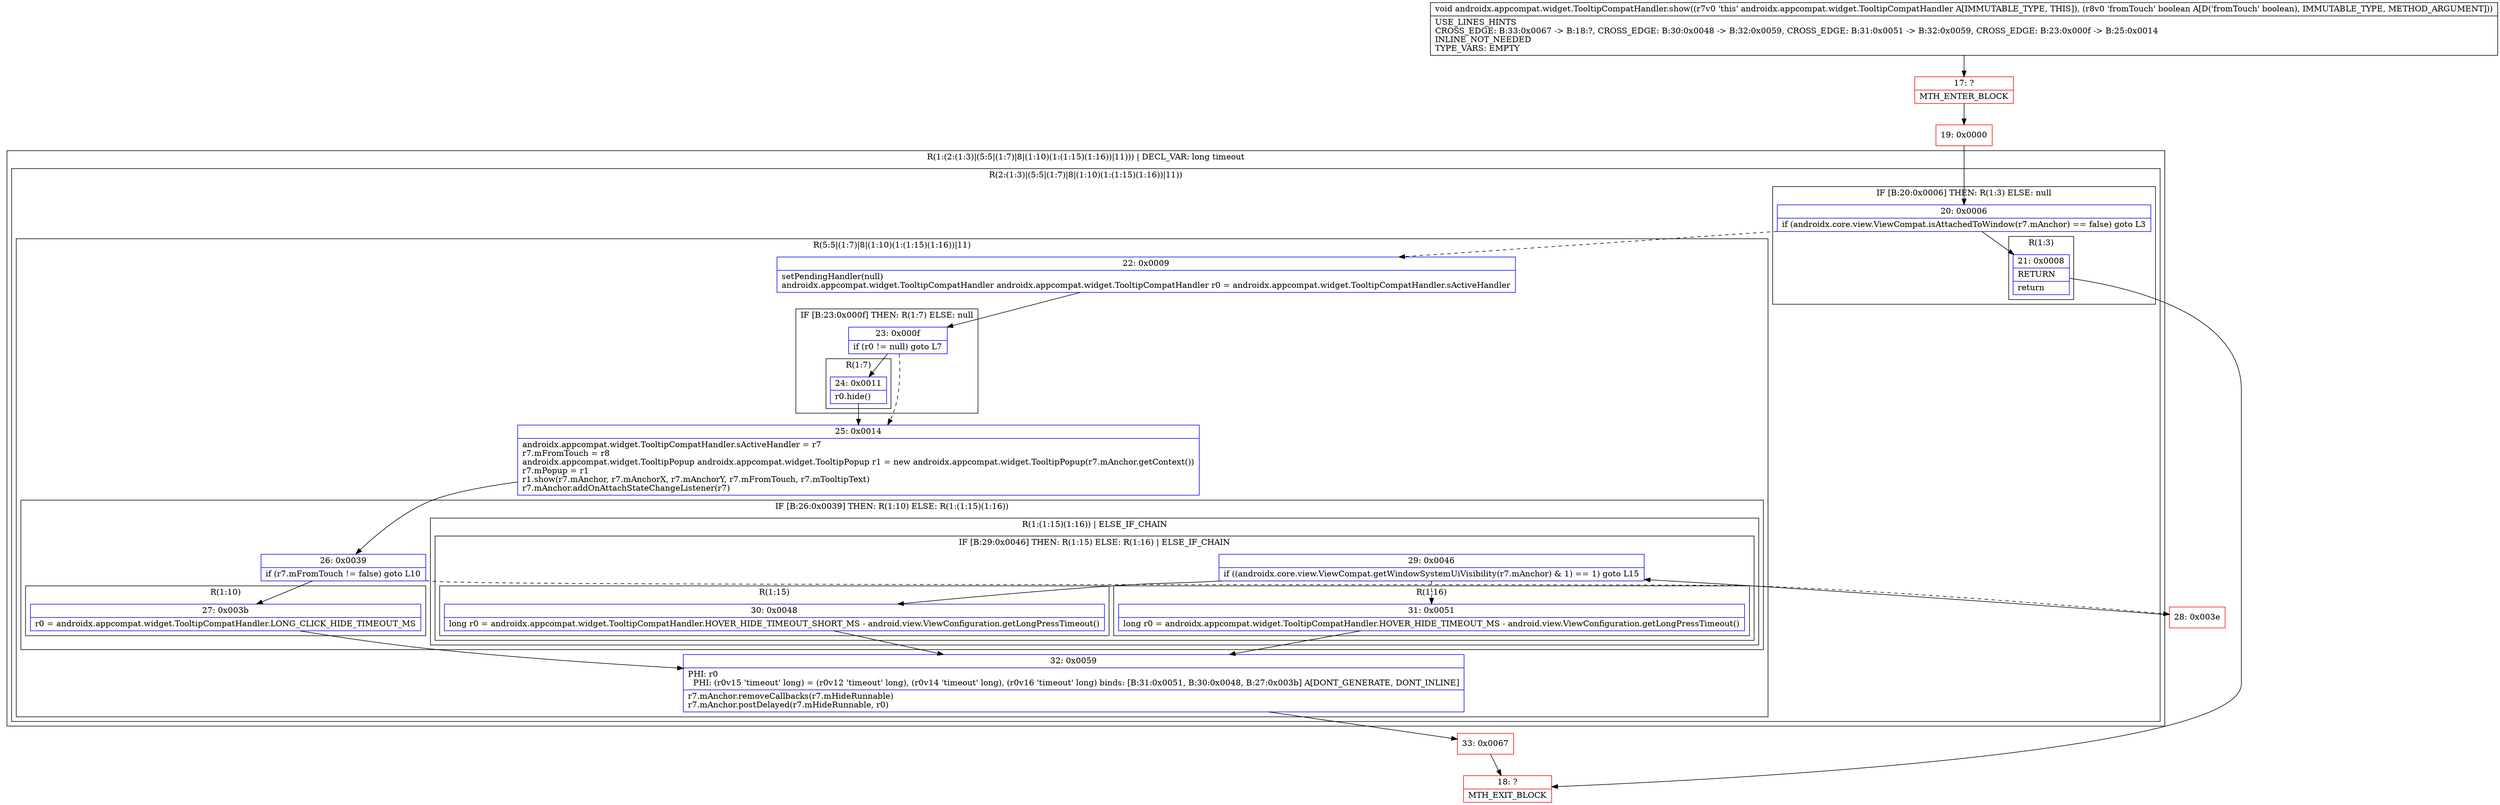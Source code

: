 digraph "CFG forandroidx.appcompat.widget.TooltipCompatHandler.show(Z)V" {
subgraph cluster_Region_2099570860 {
label = "R(1:(2:(1:3)|(5:5|(1:7)|8|(1:10)(1:(1:15)(1:16))|11))) | DECL_VAR: long timeout\l";
node [shape=record,color=blue];
subgraph cluster_Region_86098973 {
label = "R(2:(1:3)|(5:5|(1:7)|8|(1:10)(1:(1:15)(1:16))|11))";
node [shape=record,color=blue];
subgraph cluster_IfRegion_220690706 {
label = "IF [B:20:0x0006] THEN: R(1:3) ELSE: null";
node [shape=record,color=blue];
Node_20 [shape=record,label="{20\:\ 0x0006|if (androidx.core.view.ViewCompat.isAttachedToWindow(r7.mAnchor) == false) goto L3\l}"];
subgraph cluster_Region_228568902 {
label = "R(1:3)";
node [shape=record,color=blue];
Node_21 [shape=record,label="{21\:\ 0x0008|RETURN\l|return\l}"];
}
}
subgraph cluster_Region_306140369 {
label = "R(5:5|(1:7)|8|(1:10)(1:(1:15)(1:16))|11)";
node [shape=record,color=blue];
Node_22 [shape=record,label="{22\:\ 0x0009|setPendingHandler(null)\landroidx.appcompat.widget.TooltipCompatHandler androidx.appcompat.widget.TooltipCompatHandler r0 = androidx.appcompat.widget.TooltipCompatHandler.sActiveHandler\l}"];
subgraph cluster_IfRegion_1339177861 {
label = "IF [B:23:0x000f] THEN: R(1:7) ELSE: null";
node [shape=record,color=blue];
Node_23 [shape=record,label="{23\:\ 0x000f|if (r0 != null) goto L7\l}"];
subgraph cluster_Region_1758293497 {
label = "R(1:7)";
node [shape=record,color=blue];
Node_24 [shape=record,label="{24\:\ 0x0011|r0.hide()\l}"];
}
}
Node_25 [shape=record,label="{25\:\ 0x0014|androidx.appcompat.widget.TooltipCompatHandler.sActiveHandler = r7\lr7.mFromTouch = r8\landroidx.appcompat.widget.TooltipPopup androidx.appcompat.widget.TooltipPopup r1 = new androidx.appcompat.widget.TooltipPopup(r7.mAnchor.getContext())\lr7.mPopup = r1\lr1.show(r7.mAnchor, r7.mAnchorX, r7.mAnchorY, r7.mFromTouch, r7.mTooltipText)\lr7.mAnchor.addOnAttachStateChangeListener(r7)\l}"];
subgraph cluster_IfRegion_1461995473 {
label = "IF [B:26:0x0039] THEN: R(1:10) ELSE: R(1:(1:15)(1:16))";
node [shape=record,color=blue];
Node_26 [shape=record,label="{26\:\ 0x0039|if (r7.mFromTouch != false) goto L10\l}"];
subgraph cluster_Region_263330033 {
label = "R(1:10)";
node [shape=record,color=blue];
Node_27 [shape=record,label="{27\:\ 0x003b|r0 = androidx.appcompat.widget.TooltipCompatHandler.LONG_CLICK_HIDE_TIMEOUT_MS\l}"];
}
subgraph cluster_Region_1546547204 {
label = "R(1:(1:15)(1:16)) | ELSE_IF_CHAIN\l";
node [shape=record,color=blue];
subgraph cluster_IfRegion_1786211706 {
label = "IF [B:29:0x0046] THEN: R(1:15) ELSE: R(1:16) | ELSE_IF_CHAIN\l";
node [shape=record,color=blue];
Node_29 [shape=record,label="{29\:\ 0x0046|if ((androidx.core.view.ViewCompat.getWindowSystemUiVisibility(r7.mAnchor) & 1) == 1) goto L15\l}"];
subgraph cluster_Region_1365385035 {
label = "R(1:15)";
node [shape=record,color=blue];
Node_30 [shape=record,label="{30\:\ 0x0048|long r0 = androidx.appcompat.widget.TooltipCompatHandler.HOVER_HIDE_TIMEOUT_SHORT_MS \- android.view.ViewConfiguration.getLongPressTimeout()\l}"];
}
subgraph cluster_Region_965954932 {
label = "R(1:16)";
node [shape=record,color=blue];
Node_31 [shape=record,label="{31\:\ 0x0051|long r0 = androidx.appcompat.widget.TooltipCompatHandler.HOVER_HIDE_TIMEOUT_MS \- android.view.ViewConfiguration.getLongPressTimeout()\l}"];
}
}
}
}
Node_32 [shape=record,label="{32\:\ 0x0059|PHI: r0 \l  PHI: (r0v15 'timeout' long) = (r0v12 'timeout' long), (r0v14 'timeout' long), (r0v16 'timeout' long) binds: [B:31:0x0051, B:30:0x0048, B:27:0x003b] A[DONT_GENERATE, DONT_INLINE]\l|r7.mAnchor.removeCallbacks(r7.mHideRunnable)\lr7.mAnchor.postDelayed(r7.mHideRunnable, r0)\l}"];
}
}
}
Node_17 [shape=record,color=red,label="{17\:\ ?|MTH_ENTER_BLOCK\l}"];
Node_19 [shape=record,color=red,label="{19\:\ 0x0000}"];
Node_18 [shape=record,color=red,label="{18\:\ ?|MTH_EXIT_BLOCK\l}"];
Node_33 [shape=record,color=red,label="{33\:\ 0x0067}"];
Node_28 [shape=record,color=red,label="{28\:\ 0x003e}"];
MethodNode[shape=record,label="{void androidx.appcompat.widget.TooltipCompatHandler.show((r7v0 'this' androidx.appcompat.widget.TooltipCompatHandler A[IMMUTABLE_TYPE, THIS]), (r8v0 'fromTouch' boolean A[D('fromTouch' boolean), IMMUTABLE_TYPE, METHOD_ARGUMENT]))  | USE_LINES_HINTS\lCROSS_EDGE: B:33:0x0067 \-\> B:18:?, CROSS_EDGE: B:30:0x0048 \-\> B:32:0x0059, CROSS_EDGE: B:31:0x0051 \-\> B:32:0x0059, CROSS_EDGE: B:23:0x000f \-\> B:25:0x0014\lINLINE_NOT_NEEDED\lTYPE_VARS: EMPTY\l}"];
MethodNode -> Node_17;Node_20 -> Node_21;
Node_20 -> Node_22[style=dashed];
Node_21 -> Node_18;
Node_22 -> Node_23;
Node_23 -> Node_24;
Node_23 -> Node_25[style=dashed];
Node_24 -> Node_25;
Node_25 -> Node_26;
Node_26 -> Node_27;
Node_26 -> Node_28[style=dashed];
Node_27 -> Node_32;
Node_29 -> Node_30;
Node_29 -> Node_31[style=dashed];
Node_30 -> Node_32;
Node_31 -> Node_32;
Node_32 -> Node_33;
Node_17 -> Node_19;
Node_19 -> Node_20;
Node_33 -> Node_18;
Node_28 -> Node_29;
}

